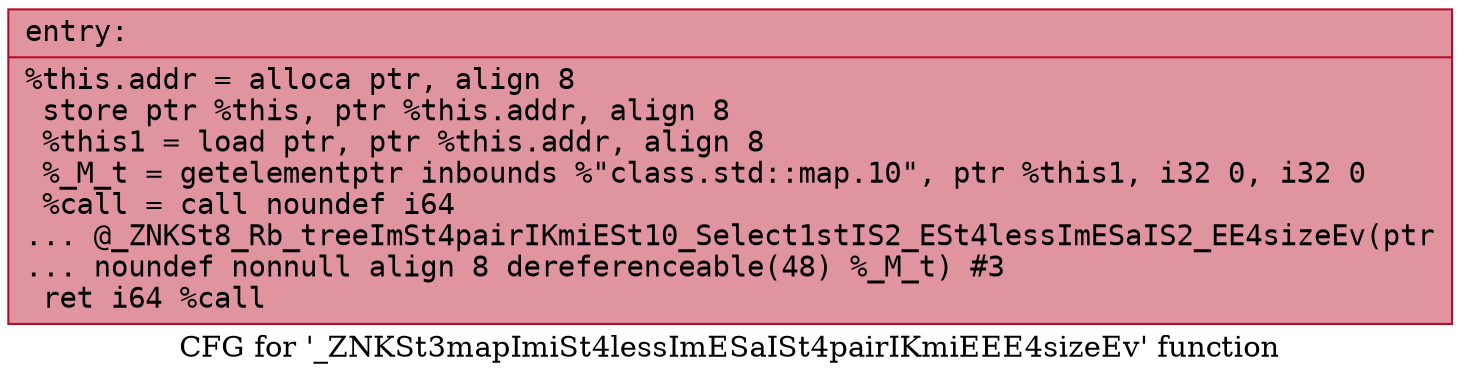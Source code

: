 digraph "CFG for '_ZNKSt3mapImiSt4lessImESaISt4pairIKmiEEE4sizeEv' function" {
	label="CFG for '_ZNKSt3mapImiSt4lessImESaISt4pairIKmiEEE4sizeEv' function";

	Node0x55dfe4b46250 [shape=record,color="#b70d28ff", style=filled, fillcolor="#b70d2870" fontname="Courier",label="{entry:\l|  %this.addr = alloca ptr, align 8\l  store ptr %this, ptr %this.addr, align 8\l  %this1 = load ptr, ptr %this.addr, align 8\l  %_M_t = getelementptr inbounds %\"class.std::map.10\", ptr %this1, i32 0, i32 0\l  %call = call noundef i64\l... @_ZNKSt8_Rb_treeImSt4pairIKmiESt10_Select1stIS2_ESt4lessImESaIS2_EE4sizeEv(ptr\l... noundef nonnull align 8 dereferenceable(48) %_M_t) #3\l  ret i64 %call\l}"];
}
